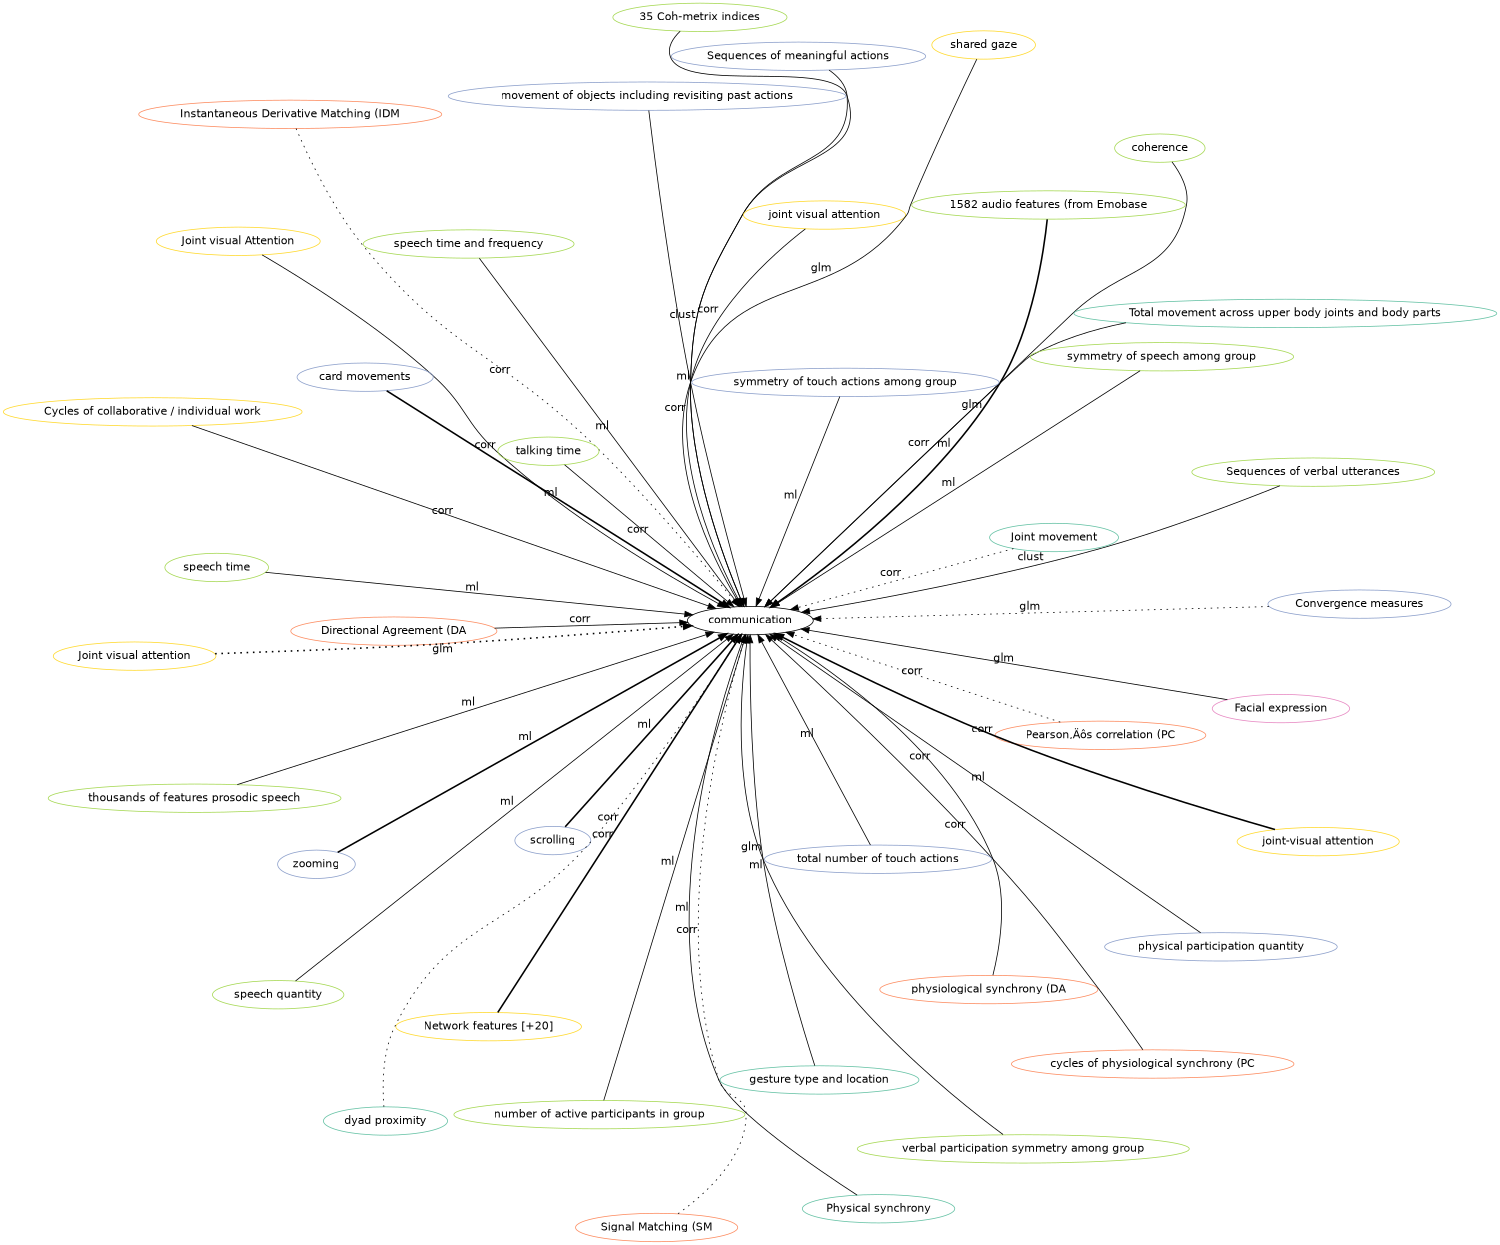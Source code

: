 digraph world {
        size="10,10";
        layout=neato
        graph [fontname = "helvetica"];
        node [fontname = "helvetica", colorscheme=set28];
        edge [fontname = "helvetica", colorscheme=set28];

	"communication" [href="index.svg"];
	"Facial expression" [href="https://scholar.google.com/scholar?hl=en&q=Going%20beyond%20what%20is%20visible:%20What%20multichannel%20data%20can%20reveal%20about%20interaction%20in%20the%20context%20of%20collaborative%20learning?" target="_blank" , color="4"];
	"Signal Matching (SM" [href="https://scholar.google.com/scholar?hl=en&q=Using%20Physiological%20Synchrony%20as%20an%20Indicator%20of%20Collaboration%20Quality,%20Task%20Performance%20and%20Learning" target="_blank" , color="2"];
	"Instantaneous Derivative Matching (IDM" [href="https://scholar.google.com/scholar?hl=en&q=Using%20Physiological%20Synchrony%20as%20an%20Indicator%20of%20Collaboration%20Quality,%20Task%20Performance%20and%20Learning" target="_blank" , color="2"];
	"Pearson‚Äôs correlation (PC" [href="https://scholar.google.com/scholar?hl=en&q=Using%20Physiological%20Synchrony%20as%20an%20Indicator%20of%20Collaboration%20Quality,%20Task%20Performance%20and%20Learning" target="_blank" , color="2"];
	"Directional Agreement (DA" [href="https://scholar.google.com/scholar?hl=en&q=Using%20Physiological%20Synchrony%20as%20an%20Indicator%20of%20Collaboration%20Quality,%20Task%20Performance%20and%20Learning" target="_blank" , color="2"];
	"speech quantity" [href="https://scholar.google.com/scholar?hl=en&q=Modelling%20and%20Identifying%20Collaborative%20Situations%20in%20a%20Collocated%20Multi-display%20Groupware%20Setting" target="_blank" , color="5"];
	"physical participation quantity" [href="https://scholar.google.com/scholar?hl=en&q=Modelling%20and%20Identifying%20Collaborative%20Situations%20in%20a%20Collocated%20Multi-display%20Groupware%20Setting" target="_blank" , color="3"];
	"number of active participants in group" [href="https://scholar.google.com/scholar?hl=en&q=Modelling%20and%20Identifying%20Collaborative%20Situations%20in%20a%20Collocated%20Multi-display%20Groupware%20Setting" target="_blank" , color="5"];
	"verbal participation symmetry among group" [href="https://scholar.google.com/scholar?hl=en&q=Modelling%20and%20Identifying%20Collaborative%20Situations%20in%20a%20Collocated%20Multi-display%20Groupware%20Setting" target="_blank" , color="5"];
	"gesture type and location" [href="https://scholar.google.com/scholar?hl=en&q=Improving%20Visibility%20of%20Remote%20Gestures%20in%20Distributed%20Tabletop%20Collaboration" target="_blank" , color="1"];
	"Joint visual attention" [href="https://scholar.google.com/scholar?hl=en&q=Using%20Eye-Tracking%20Technology%20to%20Support%20Visual%20Coordination%20in%20Collaborative%20Problem-Solving%20Groups" target="_blank" , color="6"];
	"Joint visual attention" [href="https://scholar.google.com/scholar?hl=en&q=The%20Effect%20of%20Mutual%20Gaze%20Perception%20on%20Students’%20Verbal%20Coordination" target="_blank" , color="6"];
	"Convergence measures" [href="https://scholar.google.com/scholar?hl=en&q=The%20Effect%20of%20Mutual%20Gaze%20Perception%20on%20Students’%20Verbal%20Coordination" target="_blank" , color="3"];
	"Sequences of verbal utterances" [href="https://scholar.google.com/scholar?hl=en&q=Capturing%20and%20analyzing%20verbal%20and%20physical%20collaborative%20learning%20interactions%20at%20an%20enriched%20interactive%20tabletop" target="_blank" , color="5"];
	"Sequences of meaningful actions" [href="https://scholar.google.com/scholar?hl=en&q=Capturing%20and%20analyzing%20verbal%20and%20physical%20collaborative%20learning%20interactions%20at%20an%20enriched%20interactive%20tabletop" target="_blank" , color="3"];
	"physiological synchrony (DA" [href="https://scholar.google.com/scholar?hl=en&q=Unpacking%20the%20relationship%20between%20existing%20and%20new%20measures%20of%20physiological%20synchrony%20and%20collaborative%20learning:%20a%20mixed%20methods%20study" target="_blank" , color="2"];
	"cycles of physiological synchrony (PC" [href="https://scholar.google.com/scholar?hl=en&q=Unpacking%20the%20relationship%20between%20existing%20and%20new%20measures%20of%20physiological%20synchrony%20and%20collaborative%20learning:%20a%20mixed%20methods%20study" target="_blank" , color="2"];
	"Joint visual Attention" [href="https://scholar.google.com/scholar?hl=en&q=Leveraging%20Mobile%20Eye-Trackers%20to%20Capture%20Joint%20Visual%20Attention%20in%20Co-Located%20Collaborative%20Learning" target="_blank" , color="6"];
	"Cycles of collaborative / individual work" [href="https://scholar.google.com/scholar?hl=en&q=Leveraging%20Mobile%20Eye-Trackers%20to%20Capture%20Joint%20Visual%20Attention%20in%20Co-Located%20Collaborative%20Learning" target="_blank" , color="6"];
	"card movements" [href="https://scholar.google.com/scholar?hl=en&q=High%20Accuracy%20Detection%20of%20Collaboration%20From%20Log%20Data%20and%20Superficial%20Speech%20Features" target="_blank" , color="3"];
	"scrolling" [href="https://scholar.google.com/scholar?hl=en&q=High%20Accuracy%20Detection%20of%20Collaboration%20From%20Log%20Data%20and%20Superficial%20Speech%20Features" target="_blank" , color="3"];
	"zooming" [href="https://scholar.google.com/scholar?hl=en&q=High%20Accuracy%20Detection%20of%20Collaboration%20From%20Log%20Data%20and%20Superficial%20Speech%20Features" target="_blank" , color="3"];
	"1582 audio features (from Emobase" [href="https://scholar.google.com/scholar?hl=en&q=High%20Accuracy%20Detection%20of%20Collaboration%20From%20Log%20Data%20and%20Superficial%20Speech%20Features" target="_blank" , color="5"];
	"card movements" [href="https://scholar.google.com/scholar?hl=en&q=High%20Accuracy%20Detection%20of%20Collaboration%20From%20Log%20Data%20and%20Superficial%20Speech%20Features" target="_blank" , color="3"];
	"scrolling" [href="https://scholar.google.com/scholar?hl=en&q=High%20Accuracy%20Detection%20of%20Collaboration%20From%20Log%20Data%20and%20Superficial%20Speech%20Features" target="_blank" , color="3"];
	"zooming" [href="https://scholar.google.com/scholar?hl=en&q=High%20Accuracy%20Detection%20of%20Collaboration%20From%20Log%20Data%20and%20Superficial%20Speech%20Features" target="_blank" , color="3"];
	"1582 audio features (from Emobase" [href="https://scholar.google.com/scholar?hl=en&q=High%20Accuracy%20Detection%20of%20Collaboration%20From%20Log%20Data%20and%20Superficial%20Speech%20Features" target="_blank" , color="5"];
	"coherence" [href="https://scholar.google.com/scholar?hl=en&q=Does%20Seeing%20One%20Another’s%20Gaze%20Affect%20Group%20Dialogue?" target="_blank" , color="5"];
	"35 Coh-metrix indices" [href="https://scholar.google.com/scholar?hl=en&q=Predicting%20the%20Quality%20of%20Collaborative%20Problem%20Solving%20Through%20Linguistic%20Analysis%20of%20Discourse" target="_blank" , color="5"];
	"Physical synchrony" [href="https://scholar.google.com/scholar?hl=en&q=Predicting%20the%20Quality%20of%20Collaborative%20Problem%20Solving%20Through%20Linguistic%20Analysis%20of%20Discourse" target="_blank" , color="1"];
	"Total movement across upper body joints and body parts" [href="https://scholar.google.com/scholar?hl=en&q=Toward%20Using%20Multi-Modal%20Learning%20Analytics%20to%20Support%20and%20Measure%20Collaboration%20in%20Co-Located%20Dyads" target="_blank" , color="1"];
	"talking time" [href="https://scholar.google.com/scholar?hl=en&q=Toward%20Using%20Multi-Modal%20Learning%20Analytics%20to%20Support%20and%20Measure%20Collaboration%20in%20Co-Located%20Dyads" target="_blank" , color="5"];
	"Network features [+20]" [href="https://scholar.google.com/scholar?hl=en&q=Toward%20Collaboration%20Sensing" target="_blank" , color="6"];
	"Network features [+20]" [href="https://scholar.google.com/scholar?hl=en&q=Toward%20Collaboration%20Sensing" target="_blank" , color="6"];
	"joint-visual attention" [href="https://scholar.google.com/scholar?hl=en&q=Unpacking%20Collaborative%20Learning%20Processes%20during%20Hands-on%20Activities%20using%20Mobile%20Eye-Trackers" target="_blank" , color="6"];
	"joint-visual attention" [href="https://scholar.google.com/scholar?hl=en&q=Unpacking%20Collaborative%20Learning%20Processes%20during%20Hands-on%20Activities%20using%20Mobile%20Eye-Trackers" target="_blank" , color="6"];
	"joint visual attention" [href="https://scholar.google.com/scholar?hl=en&q=3D%20Tangibles%20Facilitate%20Joint%20Visual%20Attention%20in%20Dyads" target="_blank" , color="6"];
	"Joint movement" [href="https://scholar.google.com/scholar?hl=en&q=Exploring%20Collaboration%20Using%20Motion%20Sensors%20and%20Multi-Modal%20Learning%20Analytics" target="_blank" , color="1"];
	"dyad proximity" [href="https://scholar.google.com/scholar?hl=en&q=Exploring%20Collaboration%20Using%20Motion%20Sensors%20and%20Multi-Modal%20Learning%20Analytics" target="_blank" , color="1"];
	"speech time and frequency" [href="https://scholar.google.com/scholar?hl=en&q=An%20Automatic%20Approach%20for%20Mining%20Patterns%20of%20Collaboration%20around%20an%20Interactive%20Tabletop" target="_blank" , color="5"];
	"symmetry of speech among group" [href="https://scholar.google.com/scholar?hl=en&q=An%20Automatic%20Approach%20for%20Mining%20Patterns%20of%20Collaboration%20around%20an%20Interactive%20Tabletop" target="_blank" , color="5"];
	"total number of touch actions" [href="https://scholar.google.com/scholar?hl=en&q=An%20Automatic%20Approach%20for%20Mining%20Patterns%20of%20Collaboration%20around%20an%20Interactive%20Tabletop" target="_blank" , color="3"];
	"symmetry of touch actions among group" [href="https://scholar.google.com/scholar?hl=en&q=An%20Automatic%20Approach%20for%20Mining%20Patterns%20of%20Collaboration%20around%20an%20Interactive%20Tabletop" target="_blank" , color="3"];
	"shared gaze" [href="https://scholar.google.com/scholar?hl=en&q=Effects%20of%20Shared%20Gaze%20on%20Audio-%20Versus%20Text-Based%20Remote%20Collaborations" target="_blank" , color="6"];
	"speech time" [href="https://scholar.google.com/scholar?hl=en&q=Using%20the%20Tablet%20Gestures%20and%20Speech%20of%20Pairs%20of%20Students%20to%20Classify%20Their%20Collaboration" target="_blank" , color="5"];
	"thousands of features prosodic speech" [href="https://scholar.google.com/scholar?hl=en&q=Using%20the%20Tablet%20Gestures%20and%20Speech%20of%20Pairs%20of%20Students%20to%20Classify%20Their%20Collaboration" target="_blank" , color="5"];
	"movement of objects including revisiting past actions" [href="https://scholar.google.com/scholar?hl=en&q=Using%20the%20Tablet%20Gestures%20and%20Speech%20of%20Pairs%20of%20Students%20to%20Classify%20Their%20Collaboration" target="_blank" , color="3"];
	"Facial expression" -> "communication" [label="glm", labeltooltip=1, style="solid", penwidth=1];
	"Signal Matching (SM" -> "communication" [label="corr", labeltooltip=1, style="dotted", penwidth=1];
	"Instantaneous Derivative Matching (IDM" -> "communication" [label="corr", labeltooltip=1, style="dotted", penwidth=1];
	"Pearson‚Äôs correlation (PC" -> "communication" [label="corr", labeltooltip=1, style="dotted", penwidth=1];
	"Directional Agreement (DA" -> "communication" [label="corr", labeltooltip=1, style="solid", penwidth=1];
	"speech quantity" -> "communication" [label="ml", labeltooltip=1, style="solid", penwidth=1];
	"physical participation quantity" -> "communication" [label="ml", labeltooltip=1, style="solid", penwidth=1];
	"number of active participants in group" -> "communication" [label="ml", labeltooltip=1, style="solid", penwidth=1];
	"verbal participation symmetry among group" -> "communication" [label="ml", labeltooltip=1, style="solid", penwidth=1];
	"gesture type and location" -> "communication" [label="glm", labeltooltip=1, style="solid", penwidth=1];
	"Joint visual attention" -> "communication" [label="glm", labeltooltip=2, style="dotted", penwidth=2];
	"Convergence measures" -> "communication" [label="glm", labeltooltip=1, style="dotted", penwidth=1];
	"Sequences of verbal utterances" -> "communication" [label="clust", labeltooltip=1, style="solid", penwidth=1];
	"Sequences of meaningful actions" -> "communication" [label="clust", labeltooltip=1, style="solid", penwidth=1];
	"physiological synchrony (DA" -> "communication" [label="corr", labeltooltip=1, style="solid", penwidth=1];
	"cycles of physiological synchrony (PC" -> "communication" [label="corr", labeltooltip=1, style="solid", penwidth=1];
	"Joint visual Attention" -> "communication" [label="corr", labeltooltip=1, style="solid", penwidth=1];
	"Cycles of collaborative / individual work" -> "communication" [label="corr", labeltooltip=1, style="solid", penwidth=1];
	"card movements" -> "communication" [label="ml", labeltooltip=2, style="solid", penwidth=2];
	"scrolling" -> "communication" [label="ml", labeltooltip=2, style="solid", penwidth=2];
	"zooming" -> "communication" [label="ml", labeltooltip=2, style="solid", penwidth=2];
	"1582 audio features (from Emobase" -> "communication" [label="ml", labeltooltip=2, style="solid", penwidth=2];
	"coherence" -> "communication" [label="glm", labeltooltip=1, style="solid", penwidth=1];
	"35 Coh-metrix indices" -> "communication" [label="corr", labeltooltip=1, style="solid", penwidth=1];
	"Physical synchrony" -> "communication" [label="ml", labeltooltip=1, style="solid", penwidth=1];
	"Total movement across upper body joints and body parts" -> "communication" [label="corr", labeltooltip=1, style="solid", penwidth=1];
	"talking time" -> "communication" [label="corr", labeltooltip=1, style="solid", penwidth=1];
	"Network features [+20]" -> "communication" [label="corr", labeltooltip=2, style="solid", penwidth=2];
	"joint-visual attention" -> "communication" [label="corr", labeltooltip=2, style="solid", penwidth=2];
	"joint visual attention" -> "communication" [label="corr", labeltooltip=1, style="solid", penwidth=1];
	"Joint movement" -> "communication" [label="corr", labeltooltip=1, style="dotted", penwidth=1];
	"dyad proximity" -> "communication" [label="corr", labeltooltip=1, style="dotted", penwidth=1];
	"speech time and frequency" -> "communication" [label="ml", labeltooltip=1, style="solid", penwidth=1];
	"symmetry of speech among group" -> "communication" [label="ml", labeltooltip=1, style="solid", penwidth=1];
	"total number of touch actions" -> "communication" [label="ml", labeltooltip=1, style="solid", penwidth=1];
	"symmetry of touch actions among group" -> "communication" [label="ml", labeltooltip=1, style="solid", penwidth=1];
	"shared gaze" -> "communication" [label="glm", labeltooltip=1, style="solid", penwidth=1];
	"speech time" -> "communication" [label="ml", labeltooltip=1, style="solid", penwidth=1];
	"thousands of features prosodic speech" -> "communication" [label="ml", labeltooltip=1, style="solid", penwidth=1];
	"movement of objects including revisiting past actions" -> "communication" [label="ml", labeltooltip=1, style="solid", penwidth=1];

 overlap=false 
 splines = true; 


}